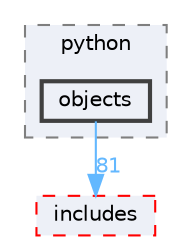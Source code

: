 digraph "/Users/jonathan/Works/Tools/Triton/src/libtriton/bindings/python/objects"
{
 // LATEX_PDF_SIZE
  bgcolor="transparent";
  edge [fontname=Helvetica,fontsize=10,labelfontname=Helvetica,labelfontsize=10];
  node [fontname=Helvetica,fontsize=10,shape=box,height=0.2,width=0.4];
  compound=true
  subgraph clusterdir_93865de8b2701d7ab5888cbd92232a67 {
    graph [ bgcolor="#edf0f7", pencolor="grey50", label="python", fontname=Helvetica,fontsize=10 style="filled,dashed", URL="dir_93865de8b2701d7ab5888cbd92232a67.html",tooltip=""]
  dir_c4e62b013028ba6da36580a85ed9eb07 [label="objects", fillcolor="#edf0f7", color="grey25", style="filled,bold", URL="dir_c4e62b013028ba6da36580a85ed9eb07.html",tooltip=""];
  }
  dir_f9d272ec16541780a187e9fc1e6dde2e [label="includes", fillcolor="#edf0f7", color="red", style="filled,dashed", URL="dir_f9d272ec16541780a187e9fc1e6dde2e.html",tooltip=""];
  dir_c4e62b013028ba6da36580a85ed9eb07->dir_f9d272ec16541780a187e9fc1e6dde2e [headlabel="81", labeldistance=1.5 headhref="dir_000018_000011.html" color="steelblue1" fontcolor="steelblue1"];
}
